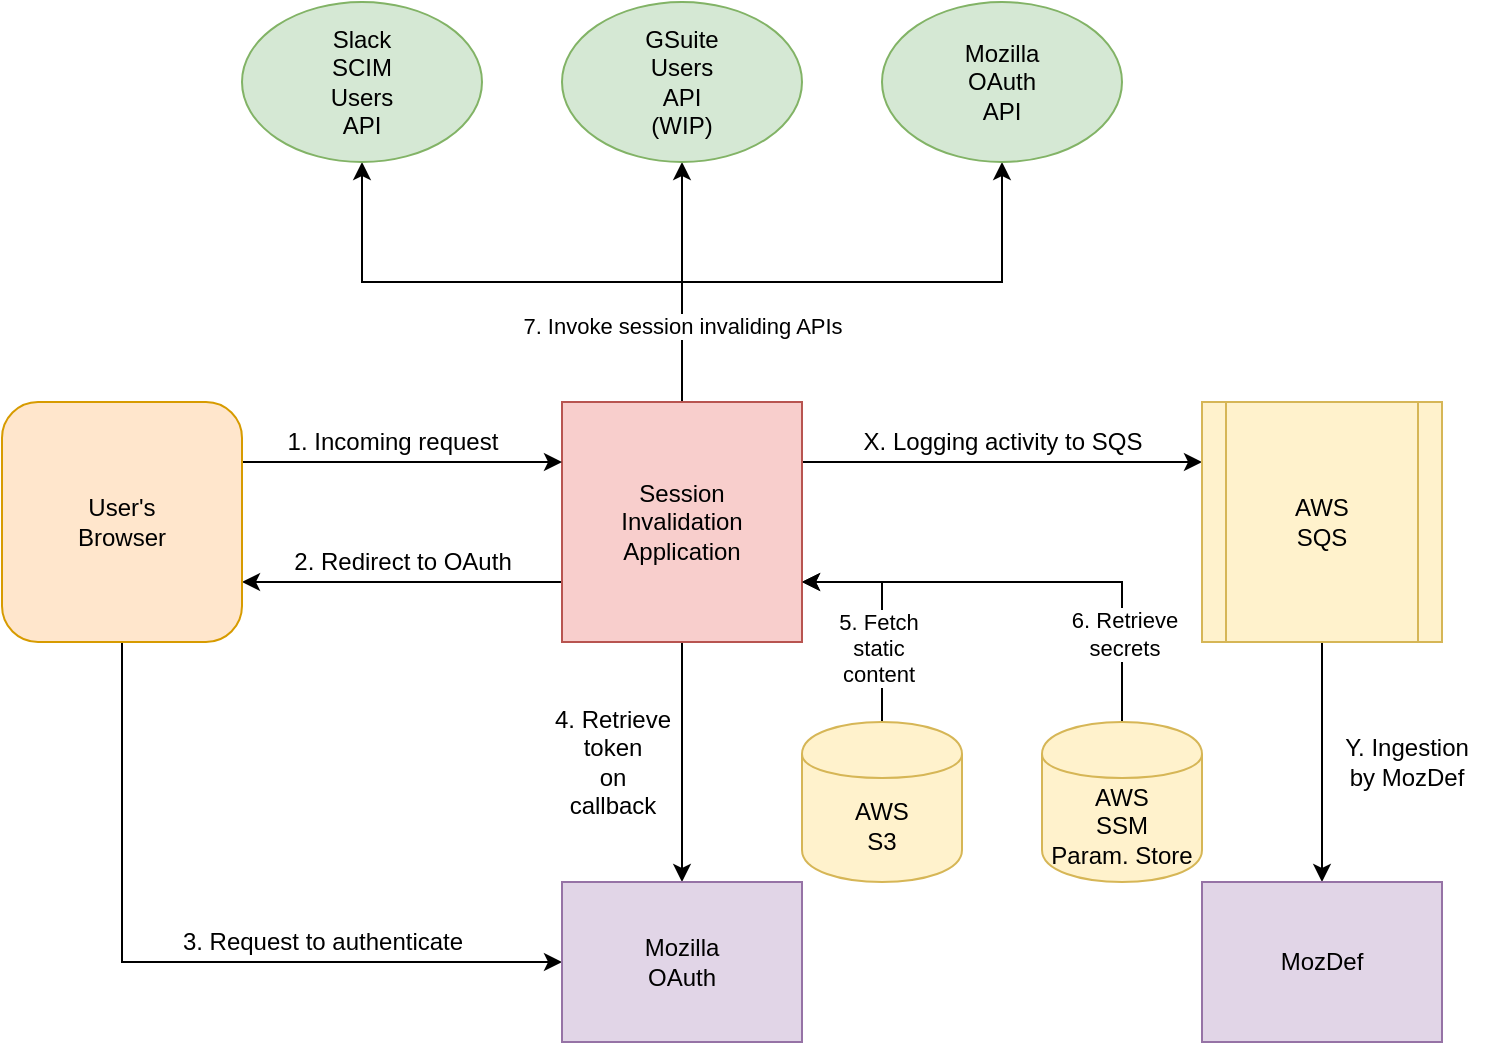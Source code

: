 <mxfile version="13.3.0" type="device"><diagram id="Rm-Jw0IDsLQeGv-oXUqH" name="Page-1"><mxGraphModel dx="768" dy="778" grid="1" gridSize="10" guides="1" tooltips="1" connect="1" arrows="1" fold="1" page="1" pageScale="1" pageWidth="850" pageHeight="1100" math="0" shadow="0"><root><mxCell id="0"/><mxCell id="1" parent="0"/><mxCell id="sz83xCDlNbpKra1Z4h64-6" style="edgeStyle=orthogonalEdgeStyle;rounded=0;orthogonalLoop=1;jettySize=auto;html=1;exitX=0.5;exitY=1;exitDx=0;exitDy=0;entryX=0.5;entryY=0;entryDx=0;entryDy=0;" edge="1" parent="1" source="sz83xCDlNbpKra1Z4h64-1" target="sz83xCDlNbpKra1Z4h64-3"><mxGeometry relative="1" as="geometry"/></mxCell><mxCell id="sz83xCDlNbpKra1Z4h64-11" style="edgeStyle=orthogonalEdgeStyle;rounded=0;orthogonalLoop=1;jettySize=auto;html=1;exitX=0.5;exitY=0;exitDx=0;exitDy=0;entryX=0.5;entryY=1;entryDx=0;entryDy=0;" edge="1" parent="1" source="sz83xCDlNbpKra1Z4h64-1" target="sz83xCDlNbpKra1Z4h64-8"><mxGeometry relative="1" as="geometry"/></mxCell><mxCell id="sz83xCDlNbpKra1Z4h64-12" style="edgeStyle=orthogonalEdgeStyle;rounded=0;orthogonalLoop=1;jettySize=auto;html=1;exitX=0.5;exitY=0;exitDx=0;exitDy=0;entryX=0.5;entryY=1;entryDx=0;entryDy=0;" edge="1" parent="1" source="sz83xCDlNbpKra1Z4h64-1" target="sz83xCDlNbpKra1Z4h64-9"><mxGeometry relative="1" as="geometry"/></mxCell><mxCell id="sz83xCDlNbpKra1Z4h64-13" style="edgeStyle=orthogonalEdgeStyle;rounded=0;orthogonalLoop=1;jettySize=auto;html=1;exitX=0.5;exitY=0;exitDx=0;exitDy=0;entryX=0.5;entryY=1;entryDx=0;entryDy=0;" edge="1" parent="1" source="sz83xCDlNbpKra1Z4h64-1" target="sz83xCDlNbpKra1Z4h64-10"><mxGeometry relative="1" as="geometry"/></mxCell><mxCell id="sz83xCDlNbpKra1Z4h64-29" value="7. Invoke session invaliding APIs" style="edgeLabel;html=1;align=center;verticalAlign=middle;resizable=0;points=[];" vertex="1" connectable="0" parent="sz83xCDlNbpKra1Z4h64-13"><mxGeometry x="-0.729" relative="1" as="geometry"><mxPoint as="offset"/></mxGeometry></mxCell><mxCell id="sz83xCDlNbpKra1Z4h64-15" style="edgeStyle=orthogonalEdgeStyle;rounded=0;orthogonalLoop=1;jettySize=auto;html=1;exitX=1;exitY=0.75;exitDx=0;exitDy=0;entryX=0.5;entryY=0;entryDx=0;entryDy=0;startArrow=classic;startFill=1;endArrow=none;endFill=0;" edge="1" parent="1" source="sz83xCDlNbpKra1Z4h64-1" target="sz83xCDlNbpKra1Z4h64-14"><mxGeometry relative="1" as="geometry"/></mxCell><mxCell id="sz83xCDlNbpKra1Z4h64-27" value="5. Fetch&lt;br&gt;static&lt;br&gt;content" style="edgeLabel;html=1;align=center;verticalAlign=middle;resizable=0;points=[];" vertex="1" connectable="0" parent="sz83xCDlNbpKra1Z4h64-15"><mxGeometry x="0.327" y="-2" relative="1" as="geometry"><mxPoint as="offset"/></mxGeometry></mxCell><mxCell id="sz83xCDlNbpKra1Z4h64-17" style="edgeStyle=orthogonalEdgeStyle;rounded=0;orthogonalLoop=1;jettySize=auto;html=1;exitX=1;exitY=0.25;exitDx=0;exitDy=0;entryX=0;entryY=0.25;entryDx=0;entryDy=0;startArrow=none;startFill=0;endArrow=classic;endFill=1;" edge="1" parent="1" source="sz83xCDlNbpKra1Z4h64-1" target="sz83xCDlNbpKra1Z4h64-16"><mxGeometry relative="1" as="geometry"/></mxCell><mxCell id="sz83xCDlNbpKra1Z4h64-20" style="edgeStyle=orthogonalEdgeStyle;rounded=0;orthogonalLoop=1;jettySize=auto;html=1;exitX=0;exitY=0.75;exitDx=0;exitDy=0;entryX=1;entryY=0.75;entryDx=0;entryDy=0;startArrow=none;startFill=0;endArrow=classic;endFill=1;" edge="1" parent="1" source="sz83xCDlNbpKra1Z4h64-1" target="sz83xCDlNbpKra1Z4h64-2"><mxGeometry relative="1" as="geometry"/></mxCell><mxCell id="sz83xCDlNbpKra1Z4h64-1" value="Session&lt;br&gt;Invalidation&lt;br&gt;Application" style="rounded=0;whiteSpace=wrap;html=1;fillColor=#f8cecc;strokeColor=#b85450;" vertex="1" parent="1"><mxGeometry x="360" y="240" width="120" height="120" as="geometry"/></mxCell><mxCell id="sz83xCDlNbpKra1Z4h64-4" style="edgeStyle=orthogonalEdgeStyle;rounded=0;orthogonalLoop=1;jettySize=auto;html=1;exitX=1;exitY=0.25;exitDx=0;exitDy=0;entryX=0;entryY=0.25;entryDx=0;entryDy=0;" edge="1" parent="1" source="sz83xCDlNbpKra1Z4h64-2" target="sz83xCDlNbpKra1Z4h64-1"><mxGeometry relative="1" as="geometry"/></mxCell><mxCell id="sz83xCDlNbpKra1Z4h64-5" style="edgeStyle=orthogonalEdgeStyle;rounded=0;orthogonalLoop=1;jettySize=auto;html=1;exitX=0.5;exitY=1;exitDx=0;exitDy=0;entryX=0;entryY=0.5;entryDx=0;entryDy=0;" edge="1" parent="1" source="sz83xCDlNbpKra1Z4h64-2" target="sz83xCDlNbpKra1Z4h64-3"><mxGeometry relative="1" as="geometry"/></mxCell><mxCell id="sz83xCDlNbpKra1Z4h64-2" value="User's&lt;br&gt;Browser" style="rounded=1;whiteSpace=wrap;html=1;fillColor=#ffe6cc;strokeColor=#d79b00;" vertex="1" parent="1"><mxGeometry x="80" y="240" width="120" height="120" as="geometry"/></mxCell><mxCell id="sz83xCDlNbpKra1Z4h64-3" value="Mozilla&lt;br&gt;&lt;div&gt;OAuth&lt;/div&gt;" style="rounded=0;whiteSpace=wrap;html=1;fillColor=#e1d5e7;strokeColor=#9673a6;" vertex="1" parent="1"><mxGeometry x="360" y="480" width="120" height="80" as="geometry"/></mxCell><mxCell id="sz83xCDlNbpKra1Z4h64-8" value="Slack&lt;br&gt;SCIM&lt;br&gt;Users&lt;br&gt;API" style="ellipse;whiteSpace=wrap;html=1;fillColor=#d5e8d4;strokeColor=#82b366;" vertex="1" parent="1"><mxGeometry x="200" y="40" width="120" height="80" as="geometry"/></mxCell><mxCell id="sz83xCDlNbpKra1Z4h64-9" value="GSuite&lt;br&gt;Users&lt;br&gt;API&lt;br&gt;(WIP)" style="ellipse;whiteSpace=wrap;html=1;fillColor=#d5e8d4;strokeColor=#82b366;" vertex="1" parent="1"><mxGeometry x="360" y="40" width="120" height="80" as="geometry"/></mxCell><mxCell id="sz83xCDlNbpKra1Z4h64-10" value="Mozilla&lt;br&gt;OAuth&lt;br&gt;API" style="ellipse;whiteSpace=wrap;html=1;fillColor=#d5e8d4;strokeColor=#82b366;" vertex="1" parent="1"><mxGeometry x="520" y="40" width="120" height="80" as="geometry"/></mxCell><mxCell id="sz83xCDlNbpKra1Z4h64-14" value="AWS&lt;br&gt;S3" style="shape=cylinder;whiteSpace=wrap;html=1;boundedLbl=1;backgroundOutline=1;fillColor=#fff2cc;strokeColor=#d6b656;" vertex="1" parent="1"><mxGeometry x="480" y="400" width="80" height="80" as="geometry"/></mxCell><mxCell id="sz83xCDlNbpKra1Z4h64-19" style="edgeStyle=orthogonalEdgeStyle;rounded=0;orthogonalLoop=1;jettySize=auto;html=1;exitX=0.5;exitY=1;exitDx=0;exitDy=0;entryX=0.5;entryY=0;entryDx=0;entryDy=0;startArrow=none;startFill=0;endArrow=classic;endFill=1;" edge="1" parent="1" source="sz83xCDlNbpKra1Z4h64-16" target="sz83xCDlNbpKra1Z4h64-18"><mxGeometry relative="1" as="geometry"/></mxCell><mxCell id="sz83xCDlNbpKra1Z4h64-16" value="AWS&lt;br&gt;SQS" style="shape=process;whiteSpace=wrap;html=1;backgroundOutline=1;fillColor=#fff2cc;strokeColor=#d6b656;" vertex="1" parent="1"><mxGeometry x="680" y="240" width="120" height="120" as="geometry"/></mxCell><mxCell id="sz83xCDlNbpKra1Z4h64-18" value="MozDef" style="rounded=0;whiteSpace=wrap;html=1;fillColor=#e1d5e7;strokeColor=#9673a6;" vertex="1" parent="1"><mxGeometry x="680" y="480" width="120" height="80" as="geometry"/></mxCell><mxCell id="sz83xCDlNbpKra1Z4h64-22" style="edgeStyle=orthogonalEdgeStyle;rounded=0;orthogonalLoop=1;jettySize=auto;html=1;exitX=0.5;exitY=0;exitDx=0;exitDy=0;entryX=1;entryY=0.75;entryDx=0;entryDy=0;startArrow=none;startFill=0;endArrow=classic;endFill=1;" edge="1" parent="1" source="sz83xCDlNbpKra1Z4h64-21" target="sz83xCDlNbpKra1Z4h64-1"><mxGeometry relative="1" as="geometry"/></mxCell><mxCell id="sz83xCDlNbpKra1Z4h64-28" value="6. Retrieve&lt;br&gt;secrets" style="edgeLabel;html=1;align=center;verticalAlign=middle;resizable=0;points=[];" vertex="1" connectable="0" parent="sz83xCDlNbpKra1Z4h64-22"><mxGeometry x="-0.617" y="-1" relative="1" as="geometry"><mxPoint as="offset"/></mxGeometry></mxCell><mxCell id="sz83xCDlNbpKra1Z4h64-21" value="AWS&lt;br&gt;SSM&lt;br&gt;Param. Store" style="shape=cylinder;whiteSpace=wrap;html=1;boundedLbl=1;backgroundOutline=1;fillColor=#fff2cc;strokeColor=#d6b656;" vertex="1" parent="1"><mxGeometry x="600" y="400" width="80" height="80" as="geometry"/></mxCell><mxCell id="sz83xCDlNbpKra1Z4h64-23" value="1. Incoming request" style="text;html=1;align=center;verticalAlign=middle;resizable=0;points=[];autosize=1;" vertex="1" parent="1"><mxGeometry x="215" y="250" width="120" height="20" as="geometry"/></mxCell><mxCell id="sz83xCDlNbpKra1Z4h64-24" value="2. Redirect to OAuth" style="text;html=1;align=center;verticalAlign=middle;resizable=0;points=[];autosize=1;" vertex="1" parent="1"><mxGeometry x="220" y="310" width="120" height="20" as="geometry"/></mxCell><mxCell id="sz83xCDlNbpKra1Z4h64-25" value="3. Request to authenticate" style="text;html=1;align=center;verticalAlign=middle;resizable=0;points=[];autosize=1;" vertex="1" parent="1"><mxGeometry x="160" y="500" width="160" height="20" as="geometry"/></mxCell><mxCell id="sz83xCDlNbpKra1Z4h64-26" value="4. Retrieve&lt;br&gt;token&lt;br&gt;on&lt;br&gt;callback" style="text;html=1;align=center;verticalAlign=middle;resizable=0;points=[];autosize=1;" vertex="1" parent="1"><mxGeometry x="350" y="390" width="70" height="60" as="geometry"/></mxCell><mxCell id="sz83xCDlNbpKra1Z4h64-30" value="X. Logging activity to SQS" style="text;html=1;align=center;verticalAlign=middle;resizable=0;points=[];autosize=1;" vertex="1" parent="1"><mxGeometry x="505" y="250" width="150" height="20" as="geometry"/></mxCell><mxCell id="sz83xCDlNbpKra1Z4h64-31" value="Y. Ingestion&lt;br&gt;by MozDef" style="text;html=1;align=center;verticalAlign=middle;resizable=0;points=[];autosize=1;" vertex="1" parent="1"><mxGeometry x="742" y="405" width="80" height="30" as="geometry"/></mxCell></root></mxGraphModel></diagram></mxfile>